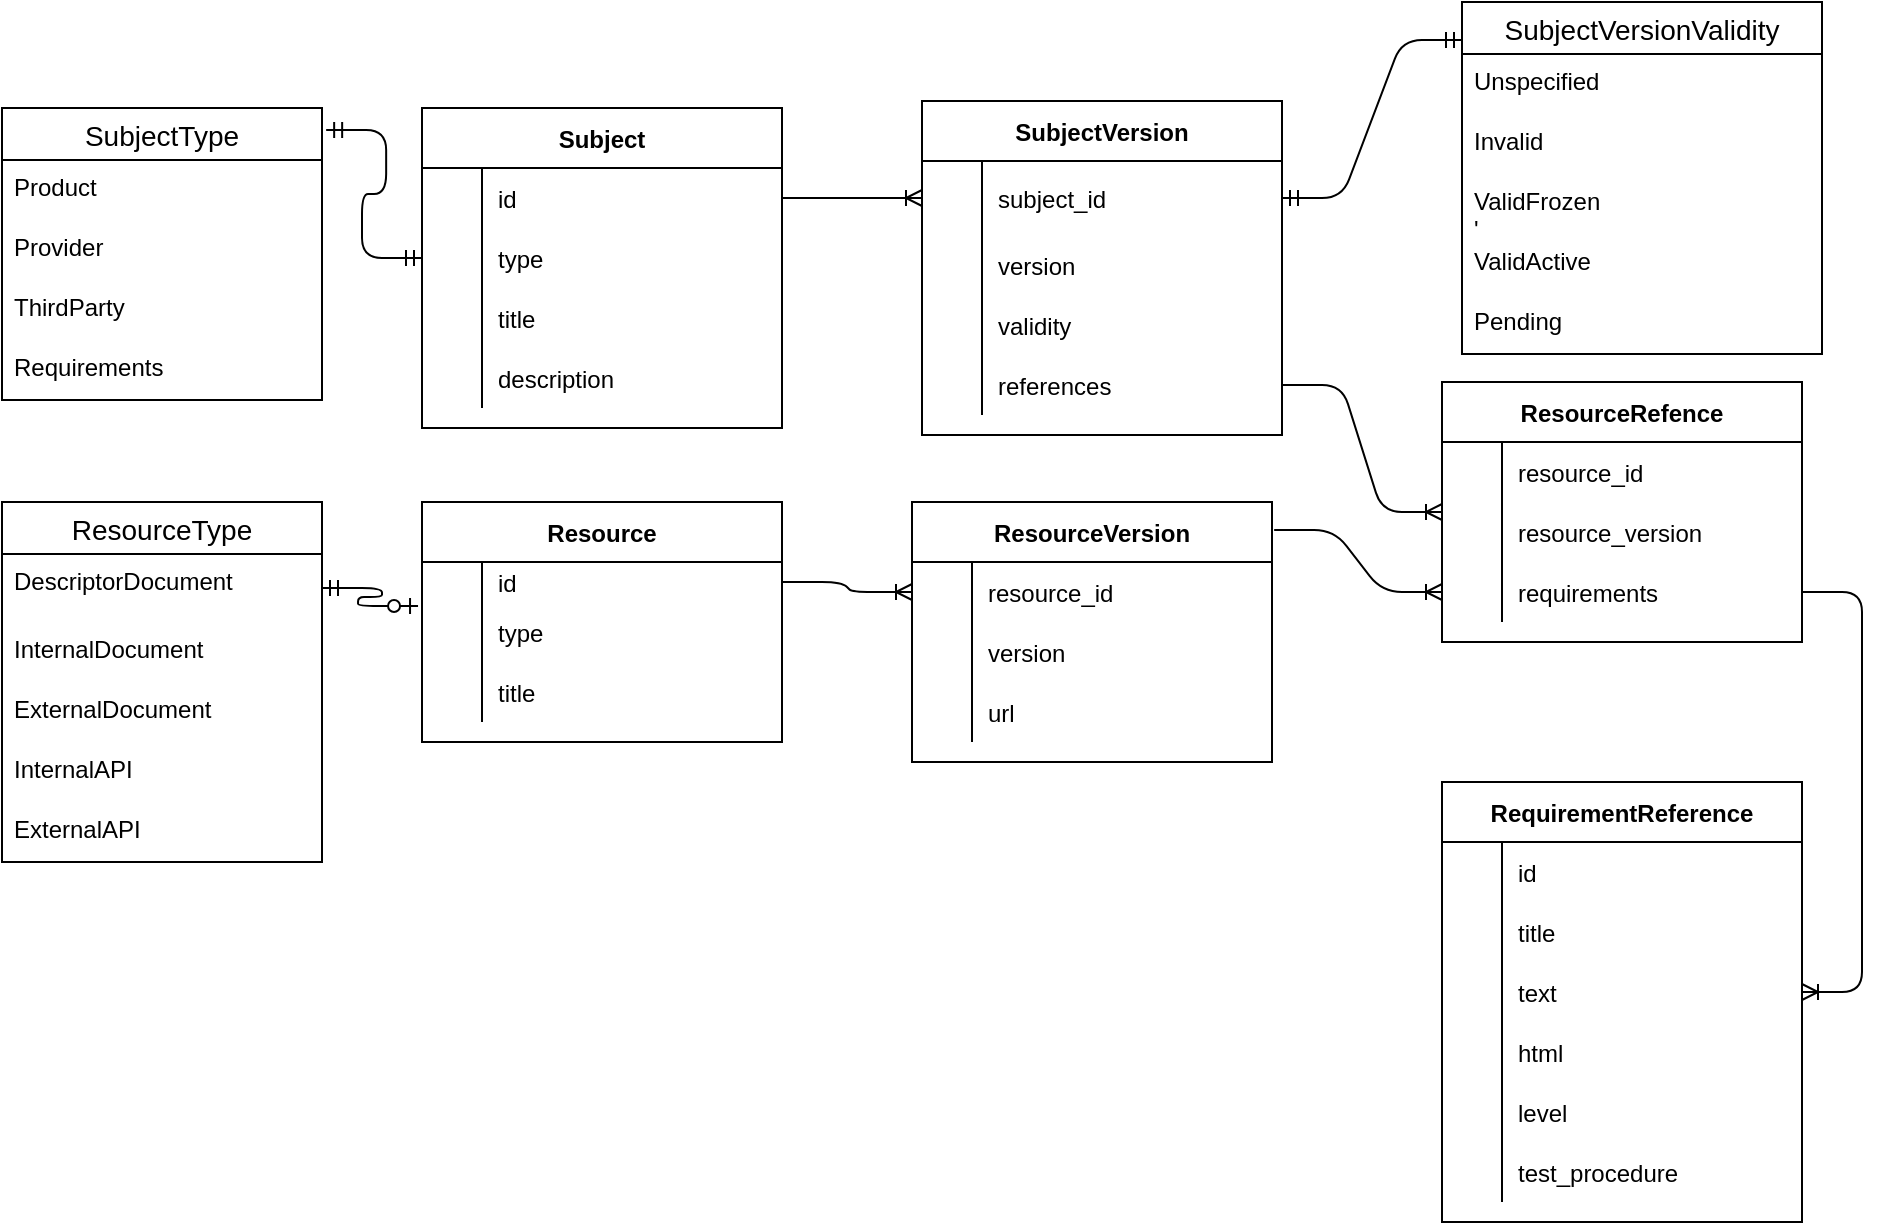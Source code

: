 <mxfile version="13.8.9-1" type="github">
  <diagram id="R2lEEEUBdFMjLlhIrx00" name="Page-1">
    <mxGraphModel dx="1929" dy="925" grid="1" gridSize="10" guides="1" tooltips="1" connect="1" arrows="1" fold="1" page="1" pageScale="1" pageWidth="850" pageHeight="1100" math="0" shadow="0" extFonts="Permanent Marker^https://fonts.googleapis.com/css?family=Permanent+Marker">
      <root>
        <mxCell id="0" />
        <mxCell id="1" parent="0" />
        <mxCell id="C-vyLk0tnHw3VtMMgP7b-13" value="SubjectVersion" style="shape=table;startSize=30;container=1;collapsible=1;childLayout=tableLayout;fixedRows=1;rowLines=0;fontStyle=1;align=center;resizeLast=1;" parent="1" vertex="1">
          <mxGeometry x="430" y="79.5" width="180" height="167" as="geometry" />
        </mxCell>
        <mxCell id="DWt9k8COlvQFSIsHi1i5-95" value="" style="shape=partialRectangle;collapsible=0;dropTarget=0;pointerEvents=0;fillColor=none;points=[[0,0.5],[1,0.5]];portConstraint=eastwest;top=0;left=0;right=0;bottom=0;" parent="C-vyLk0tnHw3VtMMgP7b-13" vertex="1">
          <mxGeometry y="30" width="180" height="37" as="geometry" />
        </mxCell>
        <mxCell id="DWt9k8COlvQFSIsHi1i5-96" value="" style="shape=partialRectangle;overflow=hidden;connectable=0;fillColor=none;top=0;left=0;bottom=0;right=0;" parent="DWt9k8COlvQFSIsHi1i5-95" vertex="1">
          <mxGeometry width="30" height="37" as="geometry" />
        </mxCell>
        <mxCell id="DWt9k8COlvQFSIsHi1i5-97" value="subject_id" style="shape=partialRectangle;overflow=hidden;connectable=0;fillColor=none;top=0;left=0;bottom=0;right=0;align=left;spacingLeft=6;" parent="DWt9k8COlvQFSIsHi1i5-95" vertex="1">
          <mxGeometry x="30" width="150" height="37" as="geometry" />
        </mxCell>
        <mxCell id="DWt9k8COlvQFSIsHi1i5-92" value="" style="shape=partialRectangle;collapsible=0;dropTarget=0;pointerEvents=0;fillColor=none;points=[[0,0.5],[1,0.5]];portConstraint=eastwest;top=0;left=0;right=0;bottom=0;" parent="C-vyLk0tnHw3VtMMgP7b-13" vertex="1">
          <mxGeometry y="67" width="180" height="30" as="geometry" />
        </mxCell>
        <mxCell id="DWt9k8COlvQFSIsHi1i5-93" value="" style="shape=partialRectangle;overflow=hidden;connectable=0;fillColor=none;top=0;left=0;bottom=0;right=0;" parent="DWt9k8COlvQFSIsHi1i5-92" vertex="1">
          <mxGeometry width="30" height="30" as="geometry" />
        </mxCell>
        <mxCell id="DWt9k8COlvQFSIsHi1i5-94" value="version" style="shape=partialRectangle;overflow=hidden;connectable=0;fillColor=none;top=0;left=0;bottom=0;right=0;align=left;spacingLeft=6;" parent="DWt9k8COlvQFSIsHi1i5-92" vertex="1">
          <mxGeometry x="30" width="150" height="30" as="geometry" />
        </mxCell>
        <mxCell id="DWt9k8COlvQFSIsHi1i5-7" value="" style="shape=partialRectangle;collapsible=0;dropTarget=0;pointerEvents=0;fillColor=none;points=[[0,0.5],[1,0.5]];portConstraint=eastwest;top=0;left=0;right=0;bottom=0;" parent="C-vyLk0tnHw3VtMMgP7b-13" vertex="1">
          <mxGeometry y="97" width="180" height="30" as="geometry" />
        </mxCell>
        <mxCell id="DWt9k8COlvQFSIsHi1i5-8" value="" style="shape=partialRectangle;overflow=hidden;connectable=0;fillColor=none;top=0;left=0;bottom=0;right=0;" parent="DWt9k8COlvQFSIsHi1i5-7" vertex="1">
          <mxGeometry width="30" height="30" as="geometry" />
        </mxCell>
        <mxCell id="DWt9k8COlvQFSIsHi1i5-9" value="validity" style="shape=partialRectangle;overflow=hidden;connectable=0;fillColor=none;top=0;left=0;bottom=0;right=0;align=left;spacingLeft=6;" parent="DWt9k8COlvQFSIsHi1i5-7" vertex="1">
          <mxGeometry x="30" width="150" height="30" as="geometry" />
        </mxCell>
        <mxCell id="bcNNq1VP_lsGxdmQr3mH-66" value="" style="shape=partialRectangle;collapsible=0;dropTarget=0;pointerEvents=0;fillColor=none;points=[[0,0.5],[1,0.5]];portConstraint=eastwest;top=0;left=0;right=0;bottom=0;" vertex="1" parent="C-vyLk0tnHw3VtMMgP7b-13">
          <mxGeometry y="127" width="180" height="30" as="geometry" />
        </mxCell>
        <mxCell id="bcNNq1VP_lsGxdmQr3mH-67" value="" style="shape=partialRectangle;overflow=hidden;connectable=0;fillColor=none;top=0;left=0;bottom=0;right=0;" vertex="1" parent="bcNNq1VP_lsGxdmQr3mH-66">
          <mxGeometry width="30" height="30" as="geometry" />
        </mxCell>
        <mxCell id="bcNNq1VP_lsGxdmQr3mH-68" value="references" style="shape=partialRectangle;overflow=hidden;connectable=0;fillColor=none;top=0;left=0;bottom=0;right=0;align=left;spacingLeft=6;" vertex="1" parent="bcNNq1VP_lsGxdmQr3mH-66">
          <mxGeometry x="30" width="150" height="30" as="geometry" />
        </mxCell>
        <mxCell id="DWt9k8COlvQFSIsHi1i5-14" value="SubjectType" style="swimlane;fontStyle=0;childLayout=stackLayout;horizontal=1;startSize=26;horizontalStack=0;resizeParent=1;resizeParentMax=0;resizeLast=0;collapsible=1;marginBottom=0;align=center;fontSize=14;" parent="1" vertex="1">
          <mxGeometry x="-30" y="83" width="160" height="146" as="geometry" />
        </mxCell>
        <mxCell id="DWt9k8COlvQFSIsHi1i5-15" value="Product" style="text;strokeColor=none;fillColor=none;spacingLeft=4;spacingRight=4;overflow=hidden;rotatable=0;points=[[0,0.5],[1,0.5]];portConstraint=eastwest;fontSize=12;" parent="DWt9k8COlvQFSIsHi1i5-14" vertex="1">
          <mxGeometry y="26" width="160" height="30" as="geometry" />
        </mxCell>
        <mxCell id="DWt9k8COlvQFSIsHi1i5-16" value="Provider" style="text;strokeColor=none;fillColor=none;spacingLeft=4;spacingRight=4;overflow=hidden;rotatable=0;points=[[0,0.5],[1,0.5]];portConstraint=eastwest;fontSize=12;" parent="DWt9k8COlvQFSIsHi1i5-14" vertex="1">
          <mxGeometry y="56" width="160" height="30" as="geometry" />
        </mxCell>
        <mxCell id="DWt9k8COlvQFSIsHi1i5-17" value="ThirdParty" style="text;strokeColor=none;fillColor=none;spacingLeft=4;spacingRight=4;overflow=hidden;rotatable=0;points=[[0,0.5],[1,0.5]];portConstraint=eastwest;fontSize=12;" parent="DWt9k8COlvQFSIsHi1i5-14" vertex="1">
          <mxGeometry y="86" width="160" height="30" as="geometry" />
        </mxCell>
        <mxCell id="DWt9k8COlvQFSIsHi1i5-19" value="Requirements" style="text;strokeColor=none;fillColor=none;spacingLeft=4;spacingRight=4;overflow=hidden;rotatable=0;points=[[0,0.5],[1,0.5]];portConstraint=eastwest;fontSize=12;" parent="DWt9k8COlvQFSIsHi1i5-14" vertex="1">
          <mxGeometry y="116" width="160" height="30" as="geometry" />
        </mxCell>
        <mxCell id="DWt9k8COlvQFSIsHi1i5-20" value="" style="edgeStyle=entityRelationEdgeStyle;fontSize=12;html=1;endArrow=ERoneToMany;exitX=1;exitY=0.5;exitDx=0;exitDy=0;" parent="1" source="bcNNq1VP_lsGxdmQr3mH-66" target="DWt9k8COlvQFSIsHi1i5-21" edge="1">
          <mxGeometry width="100" height="100" relative="1" as="geometry">
            <mxPoint x="600" y="165" as="sourcePoint" />
            <mxPoint x="570" y="420" as="targetPoint" />
          </mxGeometry>
        </mxCell>
        <mxCell id="DWt9k8COlvQFSIsHi1i5-21" value="ResourceRefence" style="shape=table;startSize=30;container=1;collapsible=1;childLayout=tableLayout;fixedRows=1;rowLines=0;fontStyle=1;align=center;resizeLast=1;" parent="1" vertex="1">
          <mxGeometry x="690" y="220" width="180" height="130" as="geometry" />
        </mxCell>
        <mxCell id="DWt9k8COlvQFSIsHi1i5-139" value="" style="shape=partialRectangle;collapsible=0;dropTarget=0;pointerEvents=0;fillColor=none;top=0;left=0;bottom=0;right=0;points=[[0,0.5],[1,0.5]];portConstraint=eastwest;" parent="DWt9k8COlvQFSIsHi1i5-21" vertex="1">
          <mxGeometry y="30" width="180" height="30" as="geometry" />
        </mxCell>
        <mxCell id="DWt9k8COlvQFSIsHi1i5-140" value="" style="shape=partialRectangle;connectable=0;fillColor=none;top=0;left=0;bottom=0;right=0;editable=1;overflow=hidden;" parent="DWt9k8COlvQFSIsHi1i5-139" vertex="1">
          <mxGeometry width="30" height="30" as="geometry" />
        </mxCell>
        <mxCell id="DWt9k8COlvQFSIsHi1i5-141" value="resource_id" style="shape=partialRectangle;connectable=0;fillColor=none;top=0;left=0;bottom=0;right=0;align=left;spacingLeft=6;overflow=hidden;" parent="DWt9k8COlvQFSIsHi1i5-139" vertex="1">
          <mxGeometry x="30" width="150" height="30" as="geometry" />
        </mxCell>
        <mxCell id="DWt9k8COlvQFSIsHi1i5-136" value="" style="shape=partialRectangle;collapsible=0;dropTarget=0;pointerEvents=0;fillColor=none;top=0;left=0;bottom=0;right=0;points=[[0,0.5],[1,0.5]];portConstraint=eastwest;" parent="DWt9k8COlvQFSIsHi1i5-21" vertex="1">
          <mxGeometry y="60" width="180" height="30" as="geometry" />
        </mxCell>
        <mxCell id="DWt9k8COlvQFSIsHi1i5-137" value="" style="shape=partialRectangle;connectable=0;fillColor=none;top=0;left=0;bottom=0;right=0;editable=1;overflow=hidden;" parent="DWt9k8COlvQFSIsHi1i5-136" vertex="1">
          <mxGeometry width="30" height="30" as="geometry" />
        </mxCell>
        <mxCell id="DWt9k8COlvQFSIsHi1i5-138" value="resource_version" style="shape=partialRectangle;connectable=0;fillColor=none;top=0;left=0;bottom=0;right=0;align=left;spacingLeft=6;overflow=hidden;" parent="DWt9k8COlvQFSIsHi1i5-136" vertex="1">
          <mxGeometry x="30" width="150" height="30" as="geometry" />
        </mxCell>
        <mxCell id="DWt9k8COlvQFSIsHi1i5-71" value="" style="shape=partialRectangle;collapsible=0;dropTarget=0;pointerEvents=0;fillColor=none;top=0;left=0;bottom=0;right=0;points=[[0,0.5],[1,0.5]];portConstraint=eastwest;" parent="DWt9k8COlvQFSIsHi1i5-21" vertex="1">
          <mxGeometry y="90" width="180" height="30" as="geometry" />
        </mxCell>
        <mxCell id="DWt9k8COlvQFSIsHi1i5-72" value="" style="shape=partialRectangle;connectable=0;fillColor=none;top=0;left=0;bottom=0;right=0;editable=1;overflow=hidden;" parent="DWt9k8COlvQFSIsHi1i5-71" vertex="1">
          <mxGeometry width="30" height="30" as="geometry" />
        </mxCell>
        <mxCell id="DWt9k8COlvQFSIsHi1i5-73" value="requirements" style="shape=partialRectangle;connectable=0;fillColor=none;top=0;left=0;bottom=0;right=0;align=left;spacingLeft=6;overflow=hidden;" parent="DWt9k8COlvQFSIsHi1i5-71" vertex="1">
          <mxGeometry x="30" width="150" height="30" as="geometry" />
        </mxCell>
        <mxCell id="DWt9k8COlvQFSIsHi1i5-57" value="" style="edgeStyle=entityRelationEdgeStyle;fontSize=12;html=1;endArrow=ERoneToMany;exitX=1;exitY=0.5;exitDx=0;exitDy=0;entryX=1;entryY=0.5;entryDx=0;entryDy=0;" parent="1" source="DWt9k8COlvQFSIsHi1i5-71" target="DWt9k8COlvQFSIsHi1i5-44" edge="1">
          <mxGeometry width="100" height="100" relative="1" as="geometry">
            <mxPoint x="600" y="450" as="sourcePoint" />
            <mxPoint x="600" y="640" as="targetPoint" />
          </mxGeometry>
        </mxCell>
        <mxCell id="DWt9k8COlvQFSIsHi1i5-77" value="" style="edgeStyle=entityRelationEdgeStyle;fontSize=12;html=1;endArrow=ERoneToMany;exitX=1.006;exitY=0.108;exitDx=0;exitDy=0;entryX=0;entryY=0.5;entryDx=0;entryDy=0;exitPerimeter=0;" parent="1" source="DWt9k8COlvQFSIsHi1i5-58" target="DWt9k8COlvQFSIsHi1i5-71" edge="1">
          <mxGeometry width="100" height="100" relative="1" as="geometry">
            <mxPoint x="420" y="590" as="sourcePoint" />
            <mxPoint x="310" y="425" as="targetPoint" />
          </mxGeometry>
        </mxCell>
        <mxCell id="DWt9k8COlvQFSIsHi1i5-91" value="" style="edgeStyle=entityRelationEdgeStyle;fontSize=12;html=1;endArrow=ERoneToMany;entryX=0;entryY=0.5;entryDx=0;entryDy=0;exitX=1;exitY=0.5;exitDx=0;exitDy=0;" parent="1" source="DWt9k8COlvQFSIsHi1i5-133" target="DWt9k8COlvQFSIsHi1i5-130" edge="1">
          <mxGeometry width="100" height="100" relative="1" as="geometry">
            <mxPoint x="240" y="555" as="sourcePoint" />
            <mxPoint x="240" y="305" as="targetPoint" />
          </mxGeometry>
        </mxCell>
        <mxCell id="DWt9k8COlvQFSIsHi1i5-37" value="RequirementReference" style="shape=table;startSize=30;container=1;collapsible=1;childLayout=tableLayout;fixedRows=1;rowLines=0;fontStyle=1;align=center;resizeLast=1;" parent="1" vertex="1">
          <mxGeometry x="690" y="420" width="180" height="220" as="geometry" />
        </mxCell>
        <mxCell id="DWt9k8COlvQFSIsHi1i5-41" value="" style="shape=partialRectangle;collapsible=0;dropTarget=0;pointerEvents=0;fillColor=none;top=0;left=0;bottom=0;right=0;points=[[0,0.5],[1,0.5]];portConstraint=eastwest;" parent="DWt9k8COlvQFSIsHi1i5-37" vertex="1">
          <mxGeometry y="30" width="180" height="30" as="geometry" />
        </mxCell>
        <mxCell id="DWt9k8COlvQFSIsHi1i5-42" value="" style="shape=partialRectangle;connectable=0;fillColor=none;top=0;left=0;bottom=0;right=0;editable=1;overflow=hidden;" parent="DWt9k8COlvQFSIsHi1i5-41" vertex="1">
          <mxGeometry width="30" height="30" as="geometry" />
        </mxCell>
        <mxCell id="DWt9k8COlvQFSIsHi1i5-43" value="id" style="shape=partialRectangle;connectable=0;fillColor=none;top=0;left=0;bottom=0;right=0;align=left;spacingLeft=6;overflow=hidden;" parent="DWt9k8COlvQFSIsHi1i5-41" vertex="1">
          <mxGeometry x="30" width="150" height="30" as="geometry" />
        </mxCell>
        <mxCell id="DWt9k8COlvQFSIsHi1i5-127" value="" style="shape=partialRectangle;collapsible=0;dropTarget=0;pointerEvents=0;fillColor=none;top=0;left=0;bottom=0;right=0;points=[[0,0.5],[1,0.5]];portConstraint=eastwest;" parent="DWt9k8COlvQFSIsHi1i5-37" vertex="1">
          <mxGeometry y="60" width="180" height="30" as="geometry" />
        </mxCell>
        <mxCell id="DWt9k8COlvQFSIsHi1i5-128" value="" style="shape=partialRectangle;connectable=0;fillColor=none;top=0;left=0;bottom=0;right=0;editable=1;overflow=hidden;" parent="DWt9k8COlvQFSIsHi1i5-127" vertex="1">
          <mxGeometry width="30" height="30" as="geometry" />
        </mxCell>
        <mxCell id="DWt9k8COlvQFSIsHi1i5-129" value="title" style="shape=partialRectangle;connectable=0;fillColor=none;top=0;left=0;bottom=0;right=0;align=left;spacingLeft=6;overflow=hidden;" parent="DWt9k8COlvQFSIsHi1i5-127" vertex="1">
          <mxGeometry x="30" width="150" height="30" as="geometry" />
        </mxCell>
        <mxCell id="DWt9k8COlvQFSIsHi1i5-44" value="" style="shape=partialRectangle;collapsible=0;dropTarget=0;pointerEvents=0;fillColor=none;top=0;left=0;bottom=0;right=0;points=[[0,0.5],[1,0.5]];portConstraint=eastwest;" parent="DWt9k8COlvQFSIsHi1i5-37" vertex="1">
          <mxGeometry y="90" width="180" height="30" as="geometry" />
        </mxCell>
        <mxCell id="DWt9k8COlvQFSIsHi1i5-45" value="" style="shape=partialRectangle;connectable=0;fillColor=none;top=0;left=0;bottom=0;right=0;editable=1;overflow=hidden;" parent="DWt9k8COlvQFSIsHi1i5-44" vertex="1">
          <mxGeometry width="30" height="30" as="geometry" />
        </mxCell>
        <mxCell id="DWt9k8COlvQFSIsHi1i5-46" value="text" style="shape=partialRectangle;connectable=0;fillColor=none;top=0;left=0;bottom=0;right=0;align=left;spacingLeft=6;overflow=hidden;" parent="DWt9k8COlvQFSIsHi1i5-44" vertex="1">
          <mxGeometry x="30" width="150" height="30" as="geometry" />
        </mxCell>
        <mxCell id="DWt9k8COlvQFSIsHi1i5-50" value="" style="shape=partialRectangle;collapsible=0;dropTarget=0;pointerEvents=0;fillColor=none;top=0;left=0;bottom=0;right=0;points=[[0,0.5],[1,0.5]];portConstraint=eastwest;" parent="DWt9k8COlvQFSIsHi1i5-37" vertex="1">
          <mxGeometry y="120" width="180" height="30" as="geometry" />
        </mxCell>
        <mxCell id="DWt9k8COlvQFSIsHi1i5-51" value="" style="shape=partialRectangle;connectable=0;fillColor=none;top=0;left=0;bottom=0;right=0;editable=1;overflow=hidden;" parent="DWt9k8COlvQFSIsHi1i5-50" vertex="1">
          <mxGeometry width="30" height="30" as="geometry" />
        </mxCell>
        <mxCell id="DWt9k8COlvQFSIsHi1i5-52" value="html" style="shape=partialRectangle;connectable=0;fillColor=none;top=0;left=0;bottom=0;right=0;align=left;spacingLeft=6;overflow=hidden;" parent="DWt9k8COlvQFSIsHi1i5-50" vertex="1">
          <mxGeometry x="30" width="150" height="30" as="geometry" />
        </mxCell>
        <mxCell id="DWt9k8COlvQFSIsHi1i5-53" value="" style="shape=partialRectangle;collapsible=0;dropTarget=0;pointerEvents=0;fillColor=none;top=0;left=0;bottom=0;right=0;points=[[0,0.5],[1,0.5]];portConstraint=eastwest;" parent="DWt9k8COlvQFSIsHi1i5-37" vertex="1">
          <mxGeometry y="150" width="180" height="30" as="geometry" />
        </mxCell>
        <mxCell id="DWt9k8COlvQFSIsHi1i5-54" value="" style="shape=partialRectangle;connectable=0;fillColor=none;top=0;left=0;bottom=0;right=0;editable=1;overflow=hidden;" parent="DWt9k8COlvQFSIsHi1i5-53" vertex="1">
          <mxGeometry width="30" height="30" as="geometry" />
        </mxCell>
        <mxCell id="DWt9k8COlvQFSIsHi1i5-55" value="level" style="shape=partialRectangle;connectable=0;fillColor=none;top=0;left=0;bottom=0;right=0;align=left;spacingLeft=6;overflow=hidden;" parent="DWt9k8COlvQFSIsHi1i5-53" vertex="1">
          <mxGeometry x="30" width="150" height="30" as="geometry" />
        </mxCell>
        <mxCell id="DWt9k8COlvQFSIsHi1i5-47" value="" style="shape=partialRectangle;collapsible=0;dropTarget=0;pointerEvents=0;fillColor=none;top=0;left=0;bottom=0;right=0;points=[[0,0.5],[1,0.5]];portConstraint=eastwest;" parent="DWt9k8COlvQFSIsHi1i5-37" vertex="1">
          <mxGeometry y="180" width="180" height="30" as="geometry" />
        </mxCell>
        <mxCell id="DWt9k8COlvQFSIsHi1i5-48" value="" style="shape=partialRectangle;connectable=0;fillColor=none;top=0;left=0;bottom=0;right=0;editable=1;overflow=hidden;" parent="DWt9k8COlvQFSIsHi1i5-47" vertex="1">
          <mxGeometry width="30" height="30" as="geometry" />
        </mxCell>
        <mxCell id="DWt9k8COlvQFSIsHi1i5-49" value="test_procedure" style="shape=partialRectangle;connectable=0;fillColor=none;top=0;left=0;bottom=0;right=0;align=left;spacingLeft=6;overflow=hidden;" parent="DWt9k8COlvQFSIsHi1i5-47" vertex="1">
          <mxGeometry x="30" width="150" height="30" as="geometry" />
        </mxCell>
        <mxCell id="DWt9k8COlvQFSIsHi1i5-58" value="ResourceVersion" style="shape=table;startSize=30;container=1;collapsible=1;childLayout=tableLayout;fixedRows=1;rowLines=0;fontStyle=1;align=center;resizeLast=1;" parent="1" vertex="1">
          <mxGeometry x="425" y="280" width="180" height="130" as="geometry" />
        </mxCell>
        <mxCell id="DWt9k8COlvQFSIsHi1i5-130" value="" style="shape=partialRectangle;collapsible=0;dropTarget=0;pointerEvents=0;fillColor=none;top=0;left=0;bottom=0;right=0;points=[[0,0.5],[1,0.5]];portConstraint=eastwest;" parent="DWt9k8COlvQFSIsHi1i5-58" vertex="1">
          <mxGeometry y="30" width="180" height="30" as="geometry" />
        </mxCell>
        <mxCell id="DWt9k8COlvQFSIsHi1i5-131" value="" style="shape=partialRectangle;connectable=0;fillColor=none;top=0;left=0;bottom=0;right=0;editable=1;overflow=hidden;" parent="DWt9k8COlvQFSIsHi1i5-130" vertex="1">
          <mxGeometry width="30" height="30" as="geometry" />
        </mxCell>
        <mxCell id="DWt9k8COlvQFSIsHi1i5-132" value="resource_id" style="shape=partialRectangle;connectable=0;fillColor=none;top=0;left=0;bottom=0;right=0;align=left;spacingLeft=6;overflow=hidden;" parent="DWt9k8COlvQFSIsHi1i5-130" vertex="1">
          <mxGeometry x="30" width="150" height="30" as="geometry" />
        </mxCell>
        <mxCell id="DWt9k8COlvQFSIsHi1i5-104" value="" style="shape=partialRectangle;collapsible=0;dropTarget=0;pointerEvents=0;fillColor=none;top=0;left=0;bottom=0;right=0;points=[[0,0.5],[1,0.5]];portConstraint=eastwest;" parent="DWt9k8COlvQFSIsHi1i5-58" vertex="1">
          <mxGeometry y="60" width="180" height="30" as="geometry" />
        </mxCell>
        <mxCell id="DWt9k8COlvQFSIsHi1i5-105" value="" style="shape=partialRectangle;connectable=0;fillColor=none;top=0;left=0;bottom=0;right=0;editable=1;overflow=hidden;" parent="DWt9k8COlvQFSIsHi1i5-104" vertex="1">
          <mxGeometry width="30" height="30" as="geometry" />
        </mxCell>
        <mxCell id="DWt9k8COlvQFSIsHi1i5-106" value="version" style="shape=partialRectangle;connectable=0;fillColor=none;top=0;left=0;bottom=0;right=0;align=left;spacingLeft=6;overflow=hidden;" parent="DWt9k8COlvQFSIsHi1i5-104" vertex="1">
          <mxGeometry x="30" width="150" height="30" as="geometry" />
        </mxCell>
        <mxCell id="DWt9k8COlvQFSIsHi1i5-101" value="" style="shape=partialRectangle;collapsible=0;dropTarget=0;pointerEvents=0;fillColor=none;top=0;left=0;bottom=0;right=0;points=[[0,0.5],[1,0.5]];portConstraint=eastwest;" parent="DWt9k8COlvQFSIsHi1i5-58" vertex="1">
          <mxGeometry y="90" width="180" height="30" as="geometry" />
        </mxCell>
        <mxCell id="DWt9k8COlvQFSIsHi1i5-102" value="" style="shape=partialRectangle;connectable=0;fillColor=none;top=0;left=0;bottom=0;right=0;editable=1;overflow=hidden;" parent="DWt9k8COlvQFSIsHi1i5-101" vertex="1">
          <mxGeometry width="30" height="30" as="geometry" />
        </mxCell>
        <mxCell id="DWt9k8COlvQFSIsHi1i5-103" value="url" style="shape=partialRectangle;connectable=0;fillColor=none;top=0;left=0;bottom=0;right=0;align=left;spacingLeft=6;overflow=hidden;" parent="DWt9k8COlvQFSIsHi1i5-101" vertex="1">
          <mxGeometry x="30" width="150" height="30" as="geometry" />
        </mxCell>
        <mxCell id="DWt9k8COlvQFSIsHi1i5-78" value="Resource" style="shape=table;startSize=30;container=1;collapsible=1;childLayout=tableLayout;fixedRows=1;rowLines=0;fontStyle=1;align=center;resizeLast=1;" parent="1" vertex="1">
          <mxGeometry x="180" y="280" width="180" height="120" as="geometry" />
        </mxCell>
        <mxCell id="DWt9k8COlvQFSIsHi1i5-133" value="" style="shape=partialRectangle;collapsible=0;dropTarget=0;pointerEvents=0;fillColor=none;top=0;left=0;bottom=0;right=0;points=[[0,0.5],[1,0.5]];portConstraint=eastwest;" parent="DWt9k8COlvQFSIsHi1i5-78" vertex="1">
          <mxGeometry y="30" width="180" height="20" as="geometry" />
        </mxCell>
        <mxCell id="DWt9k8COlvQFSIsHi1i5-134" value="" style="shape=partialRectangle;connectable=0;fillColor=none;top=0;left=0;bottom=0;right=0;editable=1;overflow=hidden;" parent="DWt9k8COlvQFSIsHi1i5-133" vertex="1">
          <mxGeometry width="30" height="20" as="geometry" />
        </mxCell>
        <mxCell id="DWt9k8COlvQFSIsHi1i5-135" value="id" style="shape=partialRectangle;connectable=0;fillColor=none;top=0;left=0;bottom=0;right=0;align=left;spacingLeft=6;overflow=hidden;" parent="DWt9k8COlvQFSIsHi1i5-133" vertex="1">
          <mxGeometry x="30" width="150" height="20" as="geometry" />
        </mxCell>
        <mxCell id="DWt9k8COlvQFSIsHi1i5-82" value="" style="shape=partialRectangle;collapsible=0;dropTarget=0;pointerEvents=0;fillColor=none;top=0;left=0;bottom=0;right=0;points=[[0,0.5],[1,0.5]];portConstraint=eastwest;" parent="DWt9k8COlvQFSIsHi1i5-78" vertex="1">
          <mxGeometry y="50" width="180" height="30" as="geometry" />
        </mxCell>
        <mxCell id="DWt9k8COlvQFSIsHi1i5-83" value="" style="shape=partialRectangle;connectable=0;fillColor=none;top=0;left=0;bottom=0;right=0;editable=1;overflow=hidden;" parent="DWt9k8COlvQFSIsHi1i5-82" vertex="1">
          <mxGeometry width="30" height="30" as="geometry" />
        </mxCell>
        <mxCell id="DWt9k8COlvQFSIsHi1i5-84" value="type" style="shape=partialRectangle;connectable=0;fillColor=none;top=0;left=0;bottom=0;right=0;align=left;spacingLeft=6;overflow=hidden;" parent="DWt9k8COlvQFSIsHi1i5-82" vertex="1">
          <mxGeometry x="30" width="150" height="30" as="geometry" />
        </mxCell>
        <mxCell id="bcNNq1VP_lsGxdmQr3mH-56" value="" style="shape=partialRectangle;collapsible=0;dropTarget=0;pointerEvents=0;fillColor=none;top=0;left=0;bottom=0;right=0;points=[[0,0.5],[1,0.5]];portConstraint=eastwest;" vertex="1" parent="DWt9k8COlvQFSIsHi1i5-78">
          <mxGeometry y="80" width="180" height="30" as="geometry" />
        </mxCell>
        <mxCell id="bcNNq1VP_lsGxdmQr3mH-57" value="" style="shape=partialRectangle;connectable=0;fillColor=none;top=0;left=0;bottom=0;right=0;editable=1;overflow=hidden;" vertex="1" parent="bcNNq1VP_lsGxdmQr3mH-56">
          <mxGeometry width="30" height="30" as="geometry" />
        </mxCell>
        <mxCell id="bcNNq1VP_lsGxdmQr3mH-58" value="title" style="shape=partialRectangle;connectable=0;fillColor=none;top=0;left=0;bottom=0;right=0;align=left;spacingLeft=6;overflow=hidden;" vertex="1" parent="bcNNq1VP_lsGxdmQr3mH-56">
          <mxGeometry x="30" width="150" height="30" as="geometry" />
        </mxCell>
        <mxCell id="bcNNq1VP_lsGxdmQr3mH-1" value="Subject" style="shape=table;startSize=30;container=1;collapsible=1;childLayout=tableLayout;fixedRows=1;rowLines=0;fontStyle=1;align=center;resizeLast=1;" vertex="1" parent="1">
          <mxGeometry x="180" y="83" width="180" height="160" as="geometry" />
        </mxCell>
        <mxCell id="bcNNq1VP_lsGxdmQr3mH-2" value="" style="shape=partialRectangle;collapsible=0;dropTarget=0;pointerEvents=0;fillColor=none;points=[[0,0.5],[1,0.5]];portConstraint=eastwest;top=0;left=0;right=0;bottom=0;" vertex="1" parent="bcNNq1VP_lsGxdmQr3mH-1">
          <mxGeometry y="30" width="180" height="30" as="geometry" />
        </mxCell>
        <mxCell id="bcNNq1VP_lsGxdmQr3mH-3" value="" style="shape=partialRectangle;overflow=hidden;connectable=0;fillColor=none;top=0;left=0;bottom=0;right=0;" vertex="1" parent="bcNNq1VP_lsGxdmQr3mH-2">
          <mxGeometry width="30" height="30" as="geometry" />
        </mxCell>
        <mxCell id="bcNNq1VP_lsGxdmQr3mH-4" value="id" style="shape=partialRectangle;overflow=hidden;connectable=0;fillColor=none;top=0;left=0;bottom=0;right=0;align=left;spacingLeft=6;" vertex="1" parent="bcNNq1VP_lsGxdmQr3mH-2">
          <mxGeometry x="30" width="150" height="30" as="geometry" />
        </mxCell>
        <mxCell id="bcNNq1VP_lsGxdmQr3mH-8" value="" style="shape=partialRectangle;collapsible=0;dropTarget=0;pointerEvents=0;fillColor=none;points=[[0,0.5],[1,0.5]];portConstraint=eastwest;top=0;left=0;right=0;bottom=0;" vertex="1" parent="bcNNq1VP_lsGxdmQr3mH-1">
          <mxGeometry y="60" width="180" height="30" as="geometry" />
        </mxCell>
        <mxCell id="bcNNq1VP_lsGxdmQr3mH-9" value="" style="shape=partialRectangle;overflow=hidden;connectable=0;fillColor=none;top=0;left=0;bottom=0;right=0;" vertex="1" parent="bcNNq1VP_lsGxdmQr3mH-8">
          <mxGeometry width="30" height="30" as="geometry" />
        </mxCell>
        <mxCell id="bcNNq1VP_lsGxdmQr3mH-10" value="type" style="shape=partialRectangle;overflow=hidden;connectable=0;fillColor=none;top=0;left=0;bottom=0;right=0;align=left;spacingLeft=6;" vertex="1" parent="bcNNq1VP_lsGxdmQr3mH-8">
          <mxGeometry x="30" width="150" height="30" as="geometry" />
        </mxCell>
        <mxCell id="bcNNq1VP_lsGxdmQr3mH-11" value="" style="shape=partialRectangle;collapsible=0;dropTarget=0;pointerEvents=0;fillColor=none;points=[[0,0.5],[1,0.5]];portConstraint=eastwest;top=0;left=0;right=0;bottom=0;" vertex="1" parent="bcNNq1VP_lsGxdmQr3mH-1">
          <mxGeometry y="90" width="180" height="30" as="geometry" />
        </mxCell>
        <mxCell id="bcNNq1VP_lsGxdmQr3mH-12" value="" style="shape=partialRectangle;overflow=hidden;connectable=0;fillColor=none;top=0;left=0;bottom=0;right=0;" vertex="1" parent="bcNNq1VP_lsGxdmQr3mH-11">
          <mxGeometry width="30" height="30" as="geometry" />
        </mxCell>
        <mxCell id="bcNNq1VP_lsGxdmQr3mH-13" value="title" style="shape=partialRectangle;overflow=hidden;connectable=0;fillColor=none;top=0;left=0;bottom=0;right=0;align=left;spacingLeft=6;" vertex="1" parent="bcNNq1VP_lsGxdmQr3mH-11">
          <mxGeometry x="30" width="150" height="30" as="geometry" />
        </mxCell>
        <mxCell id="bcNNq1VP_lsGxdmQr3mH-14" value="" style="shape=partialRectangle;collapsible=0;dropTarget=0;pointerEvents=0;fillColor=none;points=[[0,0.5],[1,0.5]];portConstraint=eastwest;top=0;left=0;right=0;bottom=0;" vertex="1" parent="bcNNq1VP_lsGxdmQr3mH-1">
          <mxGeometry y="120" width="180" height="30" as="geometry" />
        </mxCell>
        <mxCell id="bcNNq1VP_lsGxdmQr3mH-15" value="" style="shape=partialRectangle;overflow=hidden;connectable=0;fillColor=none;top=0;left=0;bottom=0;right=0;" vertex="1" parent="bcNNq1VP_lsGxdmQr3mH-14">
          <mxGeometry width="30" height="30" as="geometry" />
        </mxCell>
        <mxCell id="bcNNq1VP_lsGxdmQr3mH-16" value="description" style="shape=partialRectangle;overflow=hidden;connectable=0;fillColor=none;top=0;left=0;bottom=0;right=0;align=left;spacingLeft=6;" vertex="1" parent="bcNNq1VP_lsGxdmQr3mH-14">
          <mxGeometry x="30" width="150" height="30" as="geometry" />
        </mxCell>
        <mxCell id="bcNNq1VP_lsGxdmQr3mH-20" value="" style="edgeStyle=entityRelationEdgeStyle;fontSize=12;html=1;endArrow=ERoneToMany;exitX=1;exitY=0.5;exitDx=0;exitDy=0;entryX=0;entryY=0.5;entryDx=0;entryDy=0;" edge="1" parent="1" source="bcNNq1VP_lsGxdmQr3mH-2" target="DWt9k8COlvQFSIsHi1i5-95">
          <mxGeometry width="100" height="100" relative="1" as="geometry">
            <mxPoint x="530" y="295" as="sourcePoint" />
            <mxPoint x="540" y="30" as="targetPoint" />
          </mxGeometry>
        </mxCell>
        <mxCell id="bcNNq1VP_lsGxdmQr3mH-22" value="ResourceType" style="swimlane;fontStyle=0;childLayout=stackLayout;horizontal=1;startSize=26;horizontalStack=0;resizeParent=1;resizeParentMax=0;resizeLast=0;collapsible=1;marginBottom=0;align=center;fontSize=14;" vertex="1" parent="1">
          <mxGeometry x="-30" y="280" width="160" height="180" as="geometry" />
        </mxCell>
        <mxCell id="bcNNq1VP_lsGxdmQr3mH-23" value="DescriptorDocument" style="text;strokeColor=none;fillColor=none;spacingLeft=4;spacingRight=4;overflow=hidden;rotatable=0;points=[[0,0.5],[1,0.5]];portConstraint=eastwest;fontSize=12;" vertex="1" parent="bcNNq1VP_lsGxdmQr3mH-22">
          <mxGeometry y="26" width="160" height="34" as="geometry" />
        </mxCell>
        <mxCell id="bcNNq1VP_lsGxdmQr3mH-24" value="InternalDocument" style="text;strokeColor=none;fillColor=none;spacingLeft=4;spacingRight=4;overflow=hidden;rotatable=0;points=[[0,0.5],[1,0.5]];portConstraint=eastwest;fontSize=12;" vertex="1" parent="bcNNq1VP_lsGxdmQr3mH-22">
          <mxGeometry y="60" width="160" height="30" as="geometry" />
        </mxCell>
        <mxCell id="bcNNq1VP_lsGxdmQr3mH-25" value="ExternalDocument" style="text;strokeColor=none;fillColor=none;spacingLeft=4;spacingRight=4;overflow=hidden;rotatable=0;points=[[0,0.5],[1,0.5]];portConstraint=eastwest;fontSize=12;" vertex="1" parent="bcNNq1VP_lsGxdmQr3mH-22">
          <mxGeometry y="90" width="160" height="30" as="geometry" />
        </mxCell>
        <mxCell id="bcNNq1VP_lsGxdmQr3mH-26" value="InternalAPI" style="text;strokeColor=none;fillColor=none;spacingLeft=4;spacingRight=4;overflow=hidden;rotatable=0;points=[[0,0.5],[1,0.5]];portConstraint=eastwest;fontSize=12;" vertex="1" parent="bcNNq1VP_lsGxdmQr3mH-22">
          <mxGeometry y="120" width="160" height="30" as="geometry" />
        </mxCell>
        <mxCell id="bcNNq1VP_lsGxdmQr3mH-27" value="ExternalAPI" style="text;strokeColor=none;fillColor=none;spacingLeft=4;spacingRight=4;overflow=hidden;rotatable=0;points=[[0,0.5],[1,0.5]];portConstraint=eastwest;fontSize=12;" vertex="1" parent="bcNNq1VP_lsGxdmQr3mH-22">
          <mxGeometry y="150" width="160" height="30" as="geometry" />
        </mxCell>
        <mxCell id="bcNNq1VP_lsGxdmQr3mH-28" value="" style="edgeStyle=entityRelationEdgeStyle;fontSize=12;html=1;endArrow=ERzeroToOne;startArrow=ERmandOne;entryX=-0.011;entryY=0.067;entryDx=0;entryDy=0;exitX=1;exitY=0.5;exitDx=0;exitDy=0;entryPerimeter=0;" edge="1" parent="1" source="bcNNq1VP_lsGxdmQr3mH-23" target="DWt9k8COlvQFSIsHi1i5-82">
          <mxGeometry width="100" height="100" relative="1" as="geometry">
            <mxPoint x="190" y="168" as="sourcePoint" />
            <mxPoint x="142.08" y="186.99" as="targetPoint" />
          </mxGeometry>
        </mxCell>
        <mxCell id="bcNNq1VP_lsGxdmQr3mH-29" value="" style="edgeStyle=entityRelationEdgeStyle;fontSize=12;html=1;endArrow=ERmandOne;startArrow=ERmandOne;exitX=1.013;exitY=0.075;exitDx=0;exitDy=0;exitPerimeter=0;" edge="1" parent="1" source="DWt9k8COlvQFSIsHi1i5-14" target="bcNNq1VP_lsGxdmQr3mH-8">
          <mxGeometry width="100" height="100" relative="1" as="geometry">
            <mxPoint x="120" y="580" as="sourcePoint" />
            <mxPoint x="220" y="480" as="targetPoint" />
          </mxGeometry>
        </mxCell>
        <mxCell id="bcNNq1VP_lsGxdmQr3mH-59" value="SubjectVersionValidity" style="swimlane;fontStyle=0;childLayout=stackLayout;horizontal=1;startSize=26;horizontalStack=0;resizeParent=1;resizeParentMax=0;resizeLast=0;collapsible=1;marginBottom=0;align=center;fontSize=14;" vertex="1" parent="1">
          <mxGeometry x="700" y="30" width="180" height="176" as="geometry" />
        </mxCell>
        <mxCell id="bcNNq1VP_lsGxdmQr3mH-60" value="Unspecified" style="text;strokeColor=none;fillColor=none;spacingLeft=4;spacingRight=4;overflow=hidden;rotatable=0;points=[[0,0.5],[1,0.5]];portConstraint=eastwest;fontSize=12;" vertex="1" parent="bcNNq1VP_lsGxdmQr3mH-59">
          <mxGeometry y="26" width="180" height="30" as="geometry" />
        </mxCell>
        <mxCell id="bcNNq1VP_lsGxdmQr3mH-61" value="Invalid" style="text;strokeColor=none;fillColor=none;spacingLeft=4;spacingRight=4;overflow=hidden;rotatable=0;points=[[0,0.5],[1,0.5]];portConstraint=eastwest;fontSize=12;" vertex="1" parent="bcNNq1VP_lsGxdmQr3mH-59">
          <mxGeometry y="56" width="180" height="30" as="geometry" />
        </mxCell>
        <mxCell id="bcNNq1VP_lsGxdmQr3mH-62" value="    ValidFrozen&#xa;&#39;" style="text;strokeColor=none;fillColor=none;spacingLeft=4;spacingRight=4;overflow=hidden;rotatable=0;points=[[0,0.5],[1,0.5]];portConstraint=eastwest;fontSize=12;" vertex="1" parent="bcNNq1VP_lsGxdmQr3mH-59">
          <mxGeometry y="86" width="180" height="30" as="geometry" />
        </mxCell>
        <mxCell id="bcNNq1VP_lsGxdmQr3mH-63" value="ValidActive" style="text;strokeColor=none;fillColor=none;spacingLeft=4;spacingRight=4;overflow=hidden;rotatable=0;points=[[0,0.5],[1,0.5]];portConstraint=eastwest;fontSize=12;" vertex="1" parent="bcNNq1VP_lsGxdmQr3mH-59">
          <mxGeometry y="116" width="180" height="30" as="geometry" />
        </mxCell>
        <mxCell id="bcNNq1VP_lsGxdmQr3mH-64" value="Pending" style="text;strokeColor=none;fillColor=none;spacingLeft=4;spacingRight=4;overflow=hidden;rotatable=0;points=[[0,0.5],[1,0.5]];portConstraint=eastwest;fontSize=12;" vertex="1" parent="bcNNq1VP_lsGxdmQr3mH-59">
          <mxGeometry y="146" width="180" height="30" as="geometry" />
        </mxCell>
        <mxCell id="bcNNq1VP_lsGxdmQr3mH-65" value="" style="edgeStyle=entityRelationEdgeStyle;fontSize=12;html=1;endArrow=ERmandOne;startArrow=ERmandOne;exitX=1;exitY=0.5;exitDx=0;exitDy=0;entryX=0;entryY=0.108;entryDx=0;entryDy=0;entryPerimeter=0;" edge="1" parent="1" source="DWt9k8COlvQFSIsHi1i5-95" target="bcNNq1VP_lsGxdmQr3mH-59">
          <mxGeometry width="100" height="100" relative="1" as="geometry">
            <mxPoint x="142.08" y="103.95" as="sourcePoint" />
            <mxPoint x="190" y="168" as="targetPoint" />
          </mxGeometry>
        </mxCell>
      </root>
    </mxGraphModel>
  </diagram>
</mxfile>
